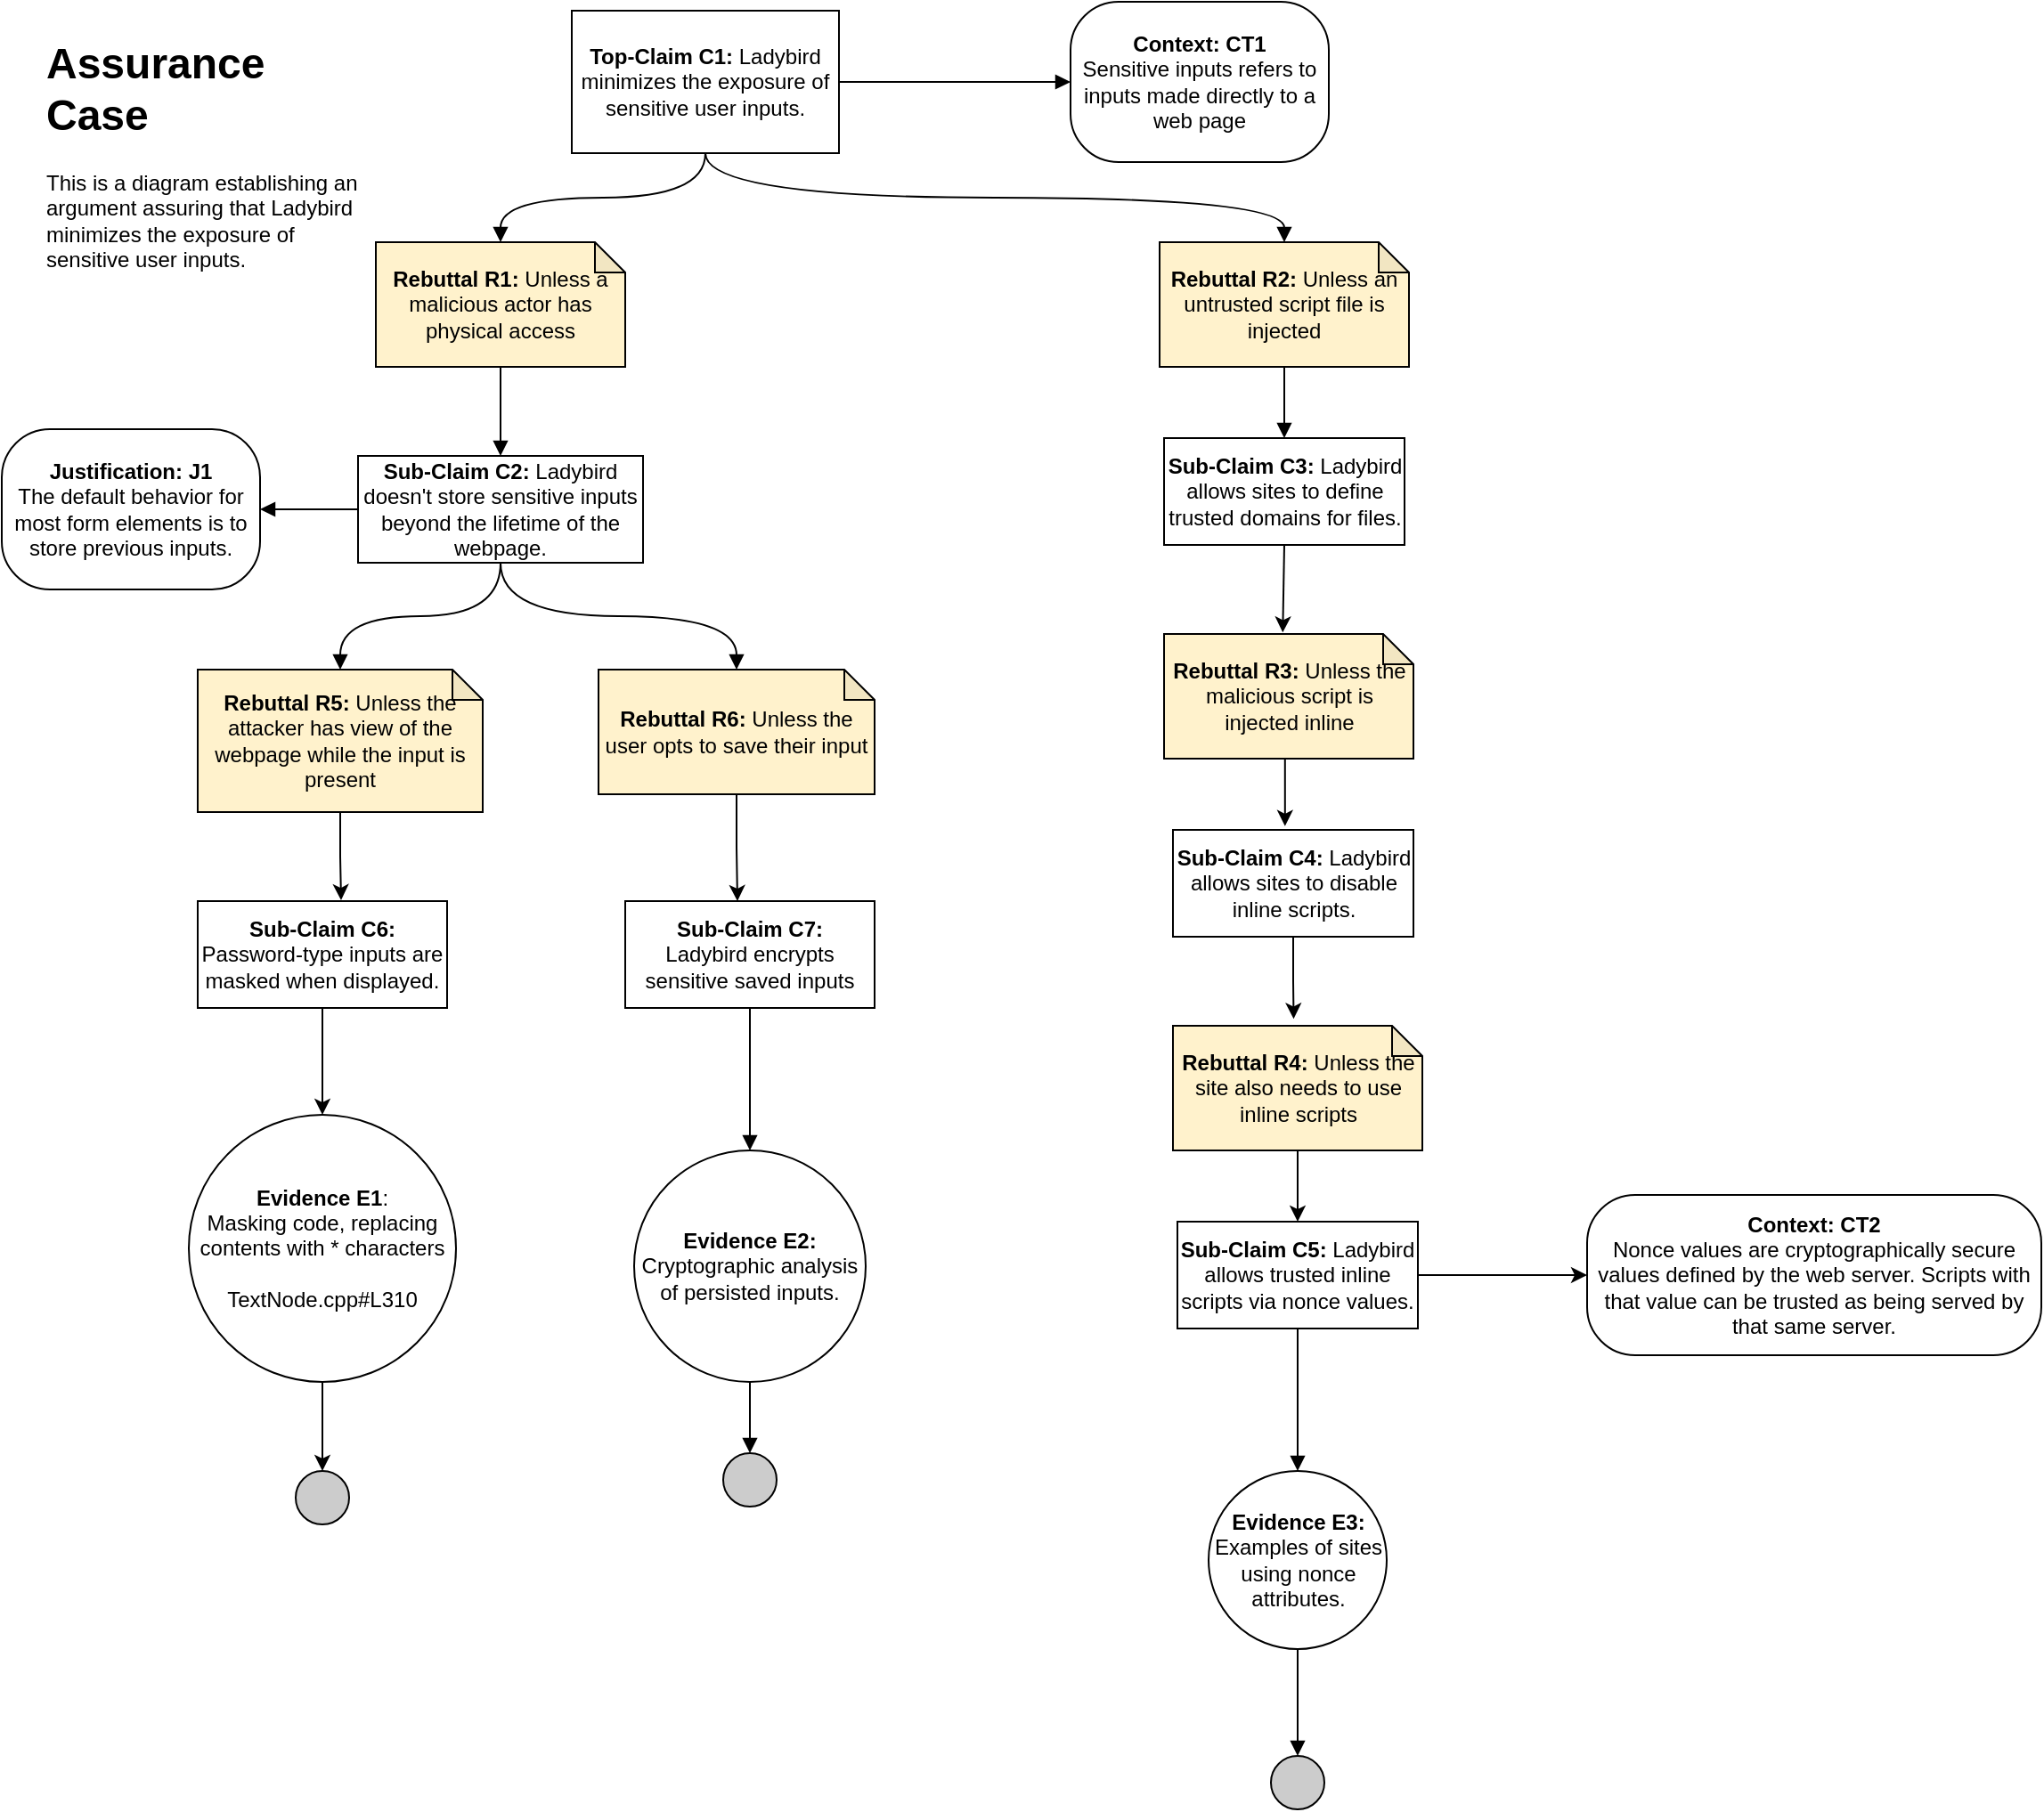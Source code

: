 <mxfile version="28.1.2">
  <diagram id="2RAkf9iS2bYrb-5zrusB" name="Page-1">
    <mxGraphModel dx="1454" dy="1159" grid="1" gridSize="10" guides="1" tooltips="1" connect="1" arrows="1" fold="1" page="1" pageScale="1" pageWidth="850" pageHeight="1100" math="0" shadow="0">
      <root>
        <mxCell id="0" />
        <mxCell id="1" parent="0" />
        <mxCell id="EpLoNu7SxfJ4iQwhgqlz-1" value="&lt;h1&gt;Assurance Case&lt;/h1&gt;&lt;p&gt;This is a diagram establishing an argument assuring that Ladybird minimizes the exposure of sensitive user inputs.&lt;/p&gt;" style="text;html=1;strokeColor=none;fillColor=none;spacing=5;spacingTop=-20;whiteSpace=wrap;overflow=hidden;rounded=0;" parent="1" vertex="1">
          <mxGeometry x="20" y="20" width="190" height="150" as="geometry" />
        </mxCell>
        <mxCell id="EpLoNu7SxfJ4iQwhgqlz-4" style="edgeStyle=orthogonalEdgeStyle;rounded=0;orthogonalLoop=1;jettySize=auto;html=1;exitX=1;exitY=0.5;exitDx=0;exitDy=0;entryX=0;entryY=0.5;entryDx=0;entryDy=0;endArrow=block;endFill=1;" parent="1" source="EpLoNu7SxfJ4iQwhgqlz-2" target="EpLoNu7SxfJ4iQwhgqlz-3" edge="1">
          <mxGeometry relative="1" as="geometry" />
        </mxCell>
        <mxCell id="EpLoNu7SxfJ4iQwhgqlz-6" value="" style="edgeStyle=orthogonalEdgeStyle;rounded=0;orthogonalLoop=1;jettySize=auto;html=1;endArrow=block;endFill=1;curved=1;" parent="1" source="EpLoNu7SxfJ4iQwhgqlz-2" target="EpLoNu7SxfJ4iQwhgqlz-5" edge="1">
          <mxGeometry relative="1" as="geometry" />
        </mxCell>
        <mxCell id="EpLoNu7SxfJ4iQwhgqlz-2" value="&lt;b&gt;Top-Claim C1:&amp;nbsp;&lt;/b&gt;Ladybird minimizes the exposure of sensitive user inputs." style="rounded=0;whiteSpace=wrap;html=1;" parent="1" vertex="1">
          <mxGeometry x="320" y="10" width="150" height="80" as="geometry" />
        </mxCell>
        <mxCell id="EpLoNu7SxfJ4iQwhgqlz-3" value="&lt;b&gt;Context: CT1&lt;/b&gt;&lt;br&gt;Sensitive inputs refers to inputs made directly to a web page" style="rounded=1;whiteSpace=wrap;html=1;arcSize=30;" parent="1" vertex="1">
          <mxGeometry x="600" y="5" width="145" height="90" as="geometry" />
        </mxCell>
        <mxCell id="EpLoNu7SxfJ4iQwhgqlz-9" style="edgeStyle=orthogonalEdgeStyle;curved=1;rounded=0;orthogonalLoop=1;jettySize=auto;html=1;endArrow=block;endFill=1;" parent="1" source="EpLoNu7SxfJ4iQwhgqlz-5" target="EpLoNu7SxfJ4iQwhgqlz-8" edge="1">
          <mxGeometry relative="1" as="geometry" />
        </mxCell>
        <mxCell id="EpLoNu7SxfJ4iQwhgqlz-5" value="&lt;b&gt;Rebuttal R1:&lt;/b&gt; Unless a malicious actor has physical access" style="shape=note;whiteSpace=wrap;html=1;backgroundOutline=1;darkOpacity=0.05;size=17;fillColor=#FFF2CC;" parent="1" vertex="1">
          <mxGeometry x="210" y="140" width="140" height="70" as="geometry" />
        </mxCell>
        <mxCell id="EpLoNu7SxfJ4iQwhgqlz-12" style="edgeStyle=orthogonalEdgeStyle;curved=1;rounded=0;orthogonalLoop=1;jettySize=auto;html=1;exitX=0.5;exitY=1;exitDx=0;exitDy=0;entryX=0.5;entryY=0;entryDx=0;entryDy=0;entryPerimeter=0;endArrow=block;endFill=1;" parent="1" source="EpLoNu7SxfJ4iQwhgqlz-8" target="EpLoNu7SxfJ4iQwhgqlz-10" edge="1">
          <mxGeometry relative="1" as="geometry" />
        </mxCell>
        <mxCell id="EpLoNu7SxfJ4iQwhgqlz-13" style="edgeStyle=orthogonalEdgeStyle;curved=1;rounded=0;orthogonalLoop=1;jettySize=auto;html=1;exitX=0.5;exitY=1;exitDx=0;exitDy=0;entryX=0.5;entryY=0;entryDx=0;entryDy=0;entryPerimeter=0;endArrow=block;endFill=1;" parent="1" source="EpLoNu7SxfJ4iQwhgqlz-8" target="EpLoNu7SxfJ4iQwhgqlz-11" edge="1">
          <mxGeometry relative="1" as="geometry" />
        </mxCell>
        <mxCell id="EpLoNu7SxfJ4iQwhgqlz-8" value="&lt;b&gt;Sub-Claim C2: &lt;/b&gt;Ladybird doesn&#39;t store sensitive inputs beyond the lifetime of the webpage." style="rounded=0;whiteSpace=wrap;html=1;" parent="1" vertex="1">
          <mxGeometry x="200" y="260" width="160" height="60" as="geometry" />
        </mxCell>
        <mxCell id="EpLoNu7SxfJ4iQwhgqlz-10" value="&lt;b&gt;Rebuttal R5:&lt;/b&gt; Unless the attacker has view of the webpage while the input is present" style="shape=note;whiteSpace=wrap;html=1;backgroundOutline=1;darkOpacity=0.05;size=17;fillColor=#FFF2CC;" parent="1" vertex="1">
          <mxGeometry x="110" y="380" width="160" height="80" as="geometry" />
        </mxCell>
        <mxCell id="EpLoNu7SxfJ4iQwhgqlz-11" value="&lt;b&gt;Rebuttal R6:&lt;/b&gt; Unless the user opts to save their input" style="shape=note;whiteSpace=wrap;html=1;backgroundOutline=1;darkOpacity=0.05;size=17;fillColor=#FFF2CC;" parent="1" vertex="1">
          <mxGeometry x="335" y="380" width="155" height="70" as="geometry" />
        </mxCell>
        <mxCell id="O59ERdcs_Vr9iLdHLAbw-4" style="edgeStyle=orthogonalEdgeStyle;rounded=0;orthogonalLoop=1;jettySize=auto;html=1;exitX=0.5;exitY=1;exitDx=0;exitDy=0;" edge="1" parent="1" source="EpLoNu7SxfJ4iQwhgqlz-14">
          <mxGeometry relative="1" as="geometry">
            <mxPoint x="180" y="630" as="targetPoint" />
          </mxGeometry>
        </mxCell>
        <mxCell id="EpLoNu7SxfJ4iQwhgqlz-14" value="&lt;div&gt;&lt;b&gt;Sub-Claim C6:&lt;/b&gt;&lt;/div&gt;&lt;div&gt;Password-type inputs are masked when displayed.&lt;/div&gt;" style="rounded=0;whiteSpace=wrap;html=1;" parent="1" vertex="1">
          <mxGeometry x="110" y="510" width="140" height="60" as="geometry" />
        </mxCell>
        <mxCell id="EpLoNu7SxfJ4iQwhgqlz-27" style="edgeStyle=orthogonalEdgeStyle;curved=1;rounded=0;orthogonalLoop=1;jettySize=auto;html=1;entryX=0.5;entryY=0;entryDx=0;entryDy=0;endArrow=block;endFill=1;" parent="1" source="EpLoNu7SxfJ4iQwhgqlz-15" target="EpLoNu7SxfJ4iQwhgqlz-26" edge="1">
          <mxGeometry relative="1" as="geometry" />
        </mxCell>
        <mxCell id="EpLoNu7SxfJ4iQwhgqlz-15" value="&lt;div&gt;&lt;b&gt;Sub-Claim C7:&lt;/b&gt;&lt;/div&gt;&lt;div&gt;Ladybird encrypts sensitive saved inputs&lt;/div&gt;" style="rounded=0;whiteSpace=wrap;html=1;" parent="1" vertex="1">
          <mxGeometry x="350" y="510" width="140" height="60" as="geometry" />
        </mxCell>
        <mxCell id="O59ERdcs_Vr9iLdHLAbw-6" style="edgeStyle=orthogonalEdgeStyle;rounded=0;orthogonalLoop=1;jettySize=auto;html=1;exitX=0.5;exitY=1;exitDx=0;exitDy=0;entryX=0.5;entryY=0;entryDx=0;entryDy=0;" edge="1" parent="1" source="EpLoNu7SxfJ4iQwhgqlz-18" target="EpLoNu7SxfJ4iQwhgqlz-22">
          <mxGeometry relative="1" as="geometry" />
        </mxCell>
        <UserObject label="&lt;b&gt;Evidence E1&lt;/b&gt;:&lt;br&gt;&lt;div&gt;Masking code, replacing contents with * characters&lt;/div&gt;&lt;div&gt;&lt;br&gt;&lt;/div&gt;&lt;div&gt;TextNode.cpp#L310&lt;/div&gt;" link="https://github.com/LadybirdBrowser/ladybird/blob/1a640b1d9584f723a8bbc465537f03f6d7d49129/Libraries/LibWeb/Layout/TextNode.cpp#L310" id="EpLoNu7SxfJ4iQwhgqlz-18">
          <mxCell style="ellipse;whiteSpace=wrap;html=1;aspect=fixed;fillColor=#ffffff;rounded=0;" parent="1" vertex="1">
            <mxGeometry x="105" y="630" width="150" height="150" as="geometry" />
          </mxCell>
        </UserObject>
        <mxCell id="EpLoNu7SxfJ4iQwhgqlz-22" value="" style="ellipse;whiteSpace=wrap;html=1;aspect=fixed;fillColor=#CCCCCC;" parent="1" vertex="1">
          <mxGeometry x="165" y="830" width="30" height="30" as="geometry" />
        </mxCell>
        <mxCell id="EpLoNu7SxfJ4iQwhgqlz-29" style="edgeStyle=orthogonalEdgeStyle;curved=1;rounded=0;orthogonalLoop=1;jettySize=auto;html=1;entryX=0.5;entryY=0;entryDx=0;entryDy=0;endArrow=block;endFill=1;" parent="1" source="EpLoNu7SxfJ4iQwhgqlz-26" target="EpLoNu7SxfJ4iQwhgqlz-34" edge="1">
          <mxGeometry relative="1" as="geometry">
            <mxPoint x="405" y="820" as="targetPoint" />
          </mxGeometry>
        </mxCell>
        <mxCell id="EpLoNu7SxfJ4iQwhgqlz-26" value="&lt;div&gt;&lt;b&gt;Evidence E2: &lt;/b&gt;Cryptographic analysis of persisted inputs.&lt;/div&gt;" style="ellipse;whiteSpace=wrap;html=1;aspect=fixed;fillColor=#ffffff;rounded=0;" parent="1" vertex="1">
          <mxGeometry x="355" y="650" width="130" height="130" as="geometry" />
        </mxCell>
        <mxCell id="EpLoNu7SxfJ4iQwhgqlz-34" value="" style="ellipse;whiteSpace=wrap;html=1;aspect=fixed;fillColor=#CCCCCC;" parent="1" vertex="1">
          <mxGeometry x="405" y="820" width="30" height="30" as="geometry" />
        </mxCell>
        <mxCell id="9r6ZIjnqEndJfNM_S5Ye-2" value="&lt;b&gt;Rebuttal R2:&lt;/b&gt; Unless an untrusted script file is injected" style="shape=note;whiteSpace=wrap;html=1;backgroundOutline=1;darkOpacity=0.05;size=17;fillColor=#FFF2CC;" parent="1" vertex="1">
          <mxGeometry x="650" y="140" width="140" height="70" as="geometry" />
        </mxCell>
        <mxCell id="9r6ZIjnqEndJfNM_S5Ye-3" value="" style="edgeStyle=orthogonalEdgeStyle;rounded=0;orthogonalLoop=1;jettySize=auto;html=1;endArrow=block;endFill=1;curved=1;entryX=0.5;entryY=0;entryDx=0;entryDy=0;entryPerimeter=0;exitX=0.5;exitY=1;exitDx=0;exitDy=0;" parent="1" source="EpLoNu7SxfJ4iQwhgqlz-2" target="9r6ZIjnqEndJfNM_S5Ye-2" edge="1">
          <mxGeometry relative="1" as="geometry">
            <mxPoint x="495" y="100" as="sourcePoint" />
            <mxPoint x="380" y="150" as="targetPoint" />
          </mxGeometry>
        </mxCell>
        <mxCell id="9r6ZIjnqEndJfNM_S5Ye-4" value="&lt;b&gt;Sub-Claim C3:&amp;nbsp;&lt;/b&gt;Ladybird allows sites to define trusted domains for files." style="rounded=0;whiteSpace=wrap;html=1;" parent="1" vertex="1">
          <mxGeometry x="652.5" y="250" width="135" height="60" as="geometry" />
        </mxCell>
        <mxCell id="9r6ZIjnqEndJfNM_S5Ye-5" style="edgeStyle=orthogonalEdgeStyle;curved=1;rounded=0;orthogonalLoop=1;jettySize=auto;html=1;endArrow=block;endFill=1;exitX=0.5;exitY=1;exitDx=0;exitDy=0;exitPerimeter=0;entryX=0.5;entryY=0;entryDx=0;entryDy=0;" parent="1" source="9r6ZIjnqEndJfNM_S5Ye-2" target="9r6ZIjnqEndJfNM_S5Ye-4" edge="1">
          <mxGeometry relative="1" as="geometry">
            <mxPoint x="543" y="230" as="sourcePoint" />
            <mxPoint x="530" y="290" as="targetPoint" />
          </mxGeometry>
        </mxCell>
        <mxCell id="9r6ZIjnqEndJfNM_S5Ye-6" value="&lt;b&gt;Rebuttal R3: &lt;/b&gt;Unless the malicious script is injected inline" style="shape=note;whiteSpace=wrap;html=1;backgroundOutline=1;darkOpacity=0.05;size=17;fillColor=#FFF2CC;" parent="1" vertex="1">
          <mxGeometry x="652.5" y="360" width="140" height="70" as="geometry" />
        </mxCell>
        <mxCell id="9r6ZIjnqEndJfNM_S5Ye-7" value="" style="endArrow=classic;html=1;rounded=0;exitX=0.5;exitY=1;exitDx=0;exitDy=0;entryX=0.476;entryY=-0.012;entryDx=0;entryDy=0;entryPerimeter=0;" parent="1" source="9r6ZIjnqEndJfNM_S5Ye-4" target="9r6ZIjnqEndJfNM_S5Ye-6" edge="1">
          <mxGeometry width="50" height="50" relative="1" as="geometry">
            <mxPoint x="830" y="340" as="sourcePoint" />
            <mxPoint x="730" y="340" as="targetPoint" />
          </mxGeometry>
        </mxCell>
        <mxCell id="9r6ZIjnqEndJfNM_S5Ye-8" value="&lt;b&gt;Sub-Claim C4:&amp;nbsp;&lt;/b&gt;Ladybird allows sites to disable inline scripts." style="rounded=0;whiteSpace=wrap;html=1;" parent="1" vertex="1">
          <mxGeometry x="657.5" y="470" width="135" height="60" as="geometry" />
        </mxCell>
        <mxCell id="9r6ZIjnqEndJfNM_S5Ye-12" value="&lt;b&gt;Rebuttal R4: &lt;/b&gt;Unless the site also needs to use inline scripts" style="shape=note;whiteSpace=wrap;html=1;backgroundOutline=1;darkOpacity=0.05;size=17;fillColor=#FFF2CC;" parent="1" vertex="1">
          <mxGeometry x="657.5" y="580" width="140" height="70" as="geometry" />
        </mxCell>
        <mxCell id="9r6ZIjnqEndJfNM_S5Ye-14" value="&lt;b&gt;Sub-Claim C5:&amp;nbsp;&lt;/b&gt;Ladybird allows trusted inline scripts via nonce values." style="rounded=0;whiteSpace=wrap;html=1;" parent="1" vertex="1">
          <mxGeometry x="660" y="690" width="135" height="60" as="geometry" />
        </mxCell>
        <mxCell id="9r6ZIjnqEndJfNM_S5Ye-15" value="" style="endArrow=classic;html=1;rounded=0;exitX=0.5;exitY=1;exitDx=0;exitDy=0;entryX=0.5;entryY=0;entryDx=0;entryDy=0;exitPerimeter=0;" parent="1" source="9r6ZIjnqEndJfNM_S5Ye-12" target="9r6ZIjnqEndJfNM_S5Ye-14" edge="1">
          <mxGeometry width="50" height="50" relative="1" as="geometry">
            <mxPoint x="842" y="640" as="sourcePoint" />
            <mxPoint x="845" y="690" as="targetPoint" />
          </mxGeometry>
        </mxCell>
        <mxCell id="9r6ZIjnqEndJfNM_S5Ye-16" value="&lt;div&gt;&lt;b&gt;Context: CT2&lt;/b&gt;&lt;/div&gt;&lt;div&gt;Nonce values are cryptographically secure values defined by the web server. Scripts with that value can be trusted as being served by that same server.&lt;/div&gt;" style="rounded=1;whiteSpace=wrap;html=1;arcSize=30;" parent="1" vertex="1">
          <mxGeometry x="890" y="675" width="255" height="90" as="geometry" />
        </mxCell>
        <mxCell id="9r6ZIjnqEndJfNM_S5Ye-17" value="" style="endArrow=classic;html=1;rounded=0;exitX=1;exitY=0.5;exitDx=0;exitDy=0;entryX=0;entryY=0.5;entryDx=0;entryDy=0;" parent="1" source="9r6ZIjnqEndJfNM_S5Ye-14" target="9r6ZIjnqEndJfNM_S5Ye-16" edge="1">
          <mxGeometry width="50" height="50" relative="1" as="geometry">
            <mxPoint x="850" y="650" as="sourcePoint" />
            <mxPoint x="850" y="710" as="targetPoint" />
          </mxGeometry>
        </mxCell>
        <mxCell id="9r6ZIjnqEndJfNM_S5Ye-18" value="&lt;b&gt;Evidence E3: &lt;/b&gt;Examples of sites using nonce attributes." style="ellipse;whiteSpace=wrap;html=1;aspect=fixed;fillColor=#ffffff;rounded=0;" parent="1" vertex="1">
          <mxGeometry x="677.5" y="830" width="100" height="100" as="geometry" />
        </mxCell>
        <mxCell id="9r6ZIjnqEndJfNM_S5Ye-19" style="edgeStyle=orthogonalEdgeStyle;curved=1;rounded=0;orthogonalLoop=1;jettySize=auto;html=1;endArrow=block;endFill=1;exitX=0.5;exitY=1;exitDx=0;exitDy=0;entryX=0.5;entryY=0;entryDx=0;entryDy=0;" parent="1" source="9r6ZIjnqEndJfNM_S5Ye-14" target="9r6ZIjnqEndJfNM_S5Ye-18" edge="1">
          <mxGeometry relative="1" as="geometry">
            <mxPoint x="729.46" y="850" as="sourcePoint" />
            <mxPoint x="757.46" y="930" as="targetPoint" />
          </mxGeometry>
        </mxCell>
        <mxCell id="9r6ZIjnqEndJfNM_S5Ye-20" value="&lt;div&gt;&lt;b&gt;Justification: J1&lt;/b&gt;&lt;/div&gt;&lt;div&gt;The default behavior for most form elements is to store previous inputs.&lt;/div&gt;" style="rounded=1;whiteSpace=wrap;html=1;arcSize=30;" parent="1" vertex="1">
          <mxGeometry y="245" width="145" height="90" as="geometry" />
        </mxCell>
        <mxCell id="9r6ZIjnqEndJfNM_S5Ye-24" style="edgeStyle=orthogonalEdgeStyle;rounded=0;orthogonalLoop=1;jettySize=auto;html=1;entryX=1;entryY=0.5;entryDx=0;entryDy=0;endArrow=block;endFill=1;exitX=0;exitY=0.5;exitDx=0;exitDy=0;" parent="1" source="EpLoNu7SxfJ4iQwhgqlz-8" target="9r6ZIjnqEndJfNM_S5Ye-20" edge="1">
          <mxGeometry relative="1" as="geometry">
            <mxPoint x="180" y="250" as="sourcePoint" />
            <mxPoint x="300" y="290" as="targetPoint" />
          </mxGeometry>
        </mxCell>
        <mxCell id="vIzG7woRR9DEqDEukPZU-1" value="" style="ellipse;whiteSpace=wrap;html=1;aspect=fixed;fillColor=#CCCCCC;" parent="1" vertex="1">
          <mxGeometry x="712.5" y="990" width="30" height="30" as="geometry" />
        </mxCell>
        <mxCell id="vIzG7woRR9DEqDEukPZU-4" style="edgeStyle=orthogonalEdgeStyle;curved=1;rounded=0;orthogonalLoop=1;jettySize=auto;html=1;endArrow=block;endFill=1;exitX=0.5;exitY=1;exitDx=0;exitDy=0;entryX=0.5;entryY=0;entryDx=0;entryDy=0;" parent="1" source="9r6ZIjnqEndJfNM_S5Ye-18" target="vIzG7woRR9DEqDEukPZU-1" edge="1">
          <mxGeometry relative="1" as="geometry">
            <mxPoint x="650" y="960" as="sourcePoint" />
            <mxPoint x="650" y="1040" as="targetPoint" />
          </mxGeometry>
        </mxCell>
        <mxCell id="O59ERdcs_Vr9iLdHLAbw-1" style="edgeStyle=orthogonalEdgeStyle;rounded=0;orthogonalLoop=1;jettySize=auto;html=1;exitX=0.5;exitY=1;exitDx=0;exitDy=0;exitPerimeter=0;entryX=0.575;entryY=-0.008;entryDx=0;entryDy=0;entryPerimeter=0;" edge="1" parent="1" source="EpLoNu7SxfJ4iQwhgqlz-10" target="EpLoNu7SxfJ4iQwhgqlz-14">
          <mxGeometry relative="1" as="geometry" />
        </mxCell>
        <mxCell id="O59ERdcs_Vr9iLdHLAbw-3" style="edgeStyle=orthogonalEdgeStyle;rounded=0;orthogonalLoop=1;jettySize=auto;html=1;exitX=0.5;exitY=1;exitDx=0;exitDy=0;exitPerimeter=0;entryX=0.45;entryY=0;entryDx=0;entryDy=0;entryPerimeter=0;" edge="1" parent="1" source="EpLoNu7SxfJ4iQwhgqlz-11" target="EpLoNu7SxfJ4iQwhgqlz-15">
          <mxGeometry relative="1" as="geometry" />
        </mxCell>
        <mxCell id="O59ERdcs_Vr9iLdHLAbw-7" style="edgeStyle=orthogonalEdgeStyle;rounded=0;orthogonalLoop=1;jettySize=auto;html=1;exitX=0.5;exitY=1;exitDx=0;exitDy=0;exitPerimeter=0;entryX=0.466;entryY=-0.035;entryDx=0;entryDy=0;entryPerimeter=0;" edge="1" parent="1" source="9r6ZIjnqEndJfNM_S5Ye-6" target="9r6ZIjnqEndJfNM_S5Ye-8">
          <mxGeometry relative="1" as="geometry" />
        </mxCell>
        <mxCell id="O59ERdcs_Vr9iLdHLAbw-8" style="edgeStyle=orthogonalEdgeStyle;rounded=0;orthogonalLoop=1;jettySize=auto;html=1;exitX=0.5;exitY=1;exitDx=0;exitDy=0;entryX=0.484;entryY=-0.055;entryDx=0;entryDy=0;entryPerimeter=0;" edge="1" parent="1" source="9r6ZIjnqEndJfNM_S5Ye-8" target="9r6ZIjnqEndJfNM_S5Ye-12">
          <mxGeometry relative="1" as="geometry" />
        </mxCell>
      </root>
    </mxGraphModel>
  </diagram>
</mxfile>

